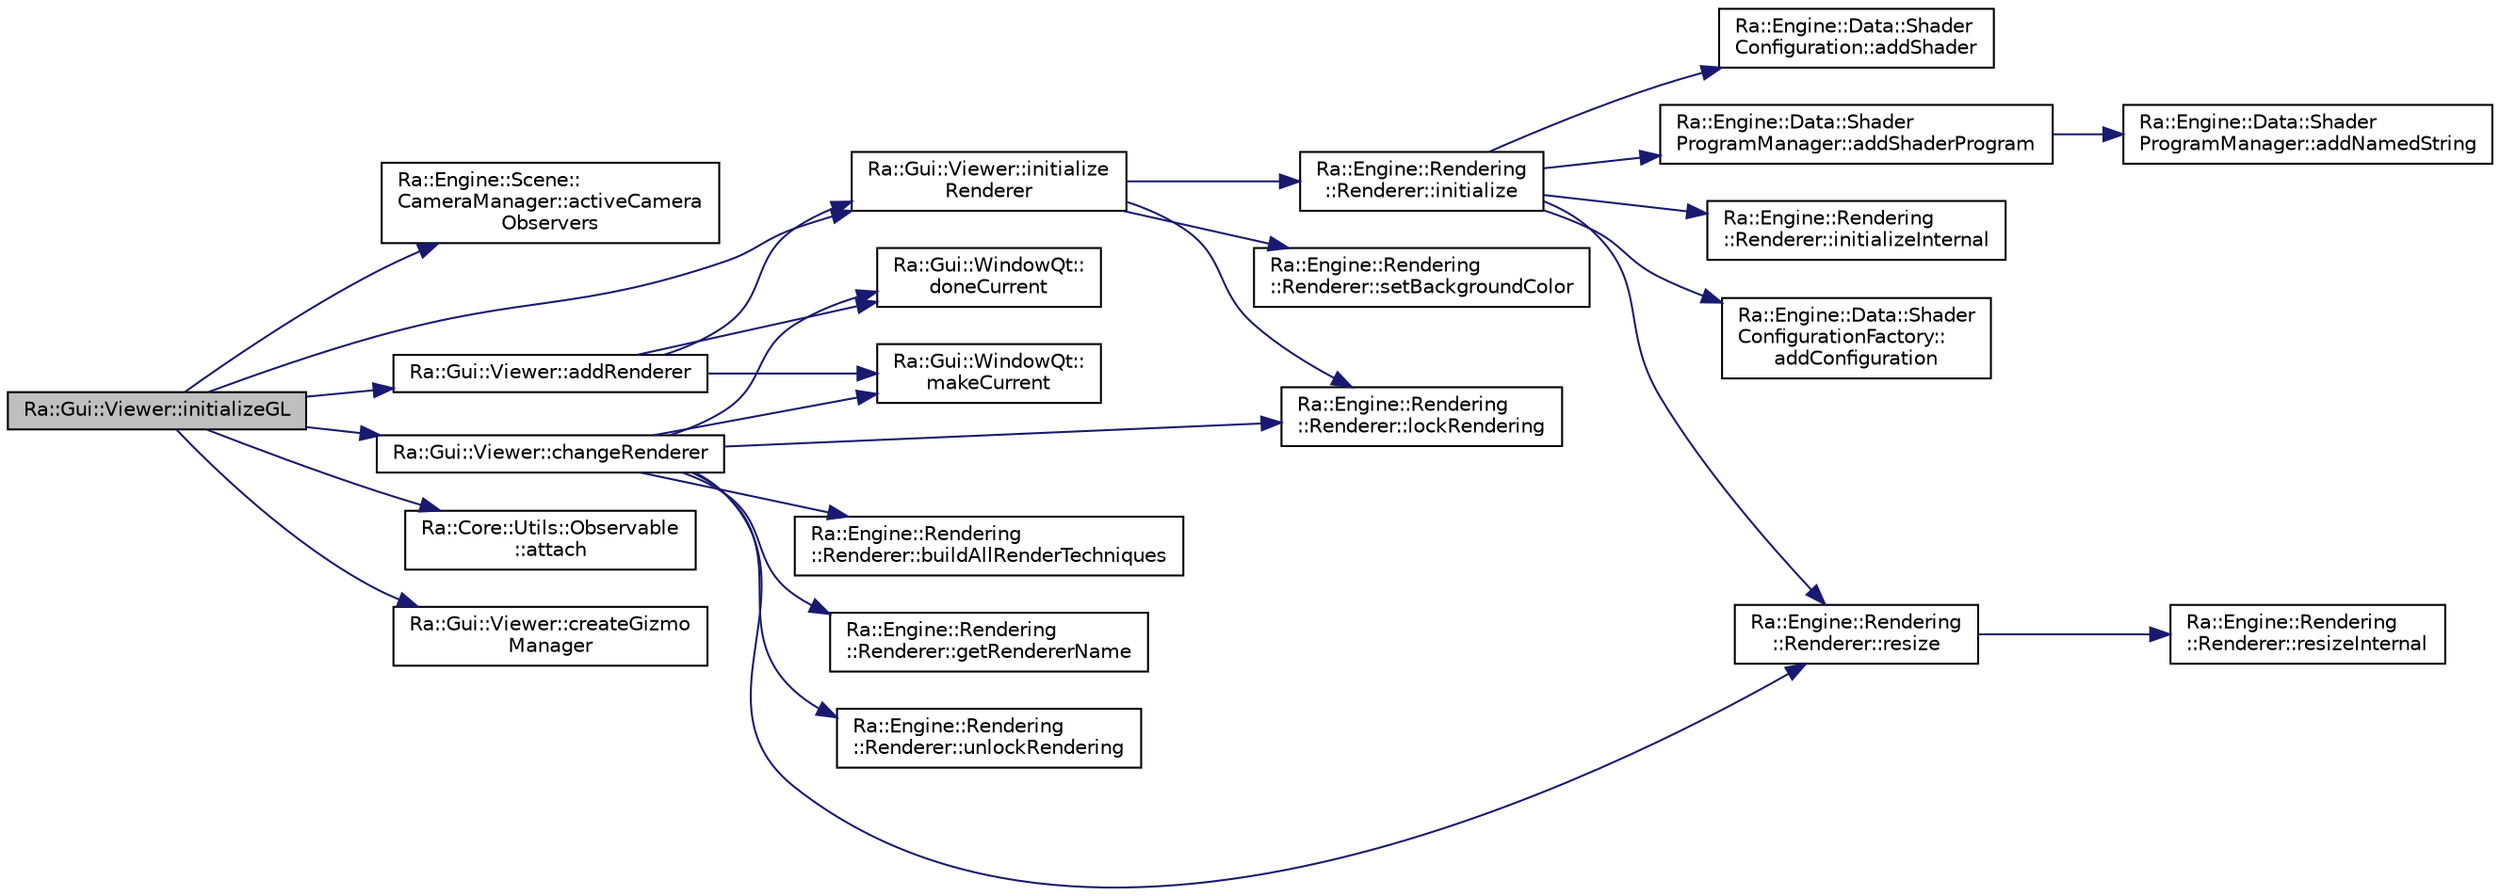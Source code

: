 digraph "Ra::Gui::Viewer::initializeGL"
{
 // INTERACTIVE_SVG=YES
 // LATEX_PDF_SIZE
  edge [fontname="Helvetica",fontsize="10",labelfontname="Helvetica",labelfontsize="10"];
  node [fontname="Helvetica",fontsize="10",shape=record];
  rankdir="LR";
  Node1 [label="Ra::Gui::Viewer::initializeGL",height=0.2,width=0.4,color="black", fillcolor="grey75", style="filled", fontcolor="black",tooltip=" "];
  Node1 -> Node2 [color="midnightblue",fontsize="10",style="solid",fontname="Helvetica"];
  Node2 [label="Ra::Engine::Scene::\lCameraManager::activeCamera\lObservers",height=0.2,width=0.4,color="black", fillcolor="white", style="filled",URL="$classRa_1_1Engine_1_1Scene_1_1CameraManager.html#aff6e3ecc1399d2146ac5d0faf6e71a47",tooltip="get a ref to active camera observers to add/remove an observer"];
  Node1 -> Node3 [color="midnightblue",fontsize="10",style="solid",fontname="Helvetica"];
  Node3 [label="Ra::Gui::Viewer::addRenderer",height=0.2,width=0.4,color="black", fillcolor="white", style="filled",URL="$classRa_1_1Gui_1_1Viewer.html#a5a23e360fb4500aeea04e83e2a5c8f36",tooltip=" "];
  Node3 -> Node4 [color="midnightblue",fontsize="10",style="solid",fontname="Helvetica"];
  Node4 [label="Ra::Gui::WindowQt::\ldoneCurrent",height=0.2,width=0.4,color="black", fillcolor="white", style="filled",URL="$classRa_1_1Gui_1_1WindowQt.html#acd31b9e580f049491d13c16ef954d964",tooltip=" "];
  Node3 -> Node5 [color="midnightblue",fontsize="10",style="solid",fontname="Helvetica"];
  Node5 [label="Ra::Gui::Viewer::initialize\lRenderer",height=0.2,width=0.4,color="black", fillcolor="white", style="filled",URL="$classRa_1_1Gui_1_1Viewer.html#a14a1ad5406cca6655fd9ed6e296bf8e3",tooltip="Initialize renderer internal state + configure lights."];
  Node5 -> Node6 [color="midnightblue",fontsize="10",style="solid",fontname="Helvetica"];
  Node6 [label="Ra::Engine::Rendering\l::Renderer::initialize",height=0.2,width=0.4,color="black", fillcolor="white", style="filled",URL="$classRa_1_1Engine_1_1Rendering_1_1Renderer.html#a1937407357a05fef64bd1f0bafa50492",tooltip="Initialize renderer."];
  Node6 -> Node7 [color="midnightblue",fontsize="10",style="solid",fontname="Helvetica"];
  Node7 [label="Ra::Engine::Data::Shader\lConfigurationFactory::\laddConfiguration",height=0.2,width=0.4,color="black", fillcolor="white", style="filled",URL="$namespaceRa_1_1Engine_1_1Data_1_1ShaderConfigurationFactory.html#a00918835250fbd8bbe4deae59ecd6dde",tooltip=" "];
  Node6 -> Node8 [color="midnightblue",fontsize="10",style="solid",fontname="Helvetica"];
  Node8 [label="Ra::Engine::Data::Shader\lConfiguration::addShader",height=0.2,width=0.4,color="black", fillcolor="white", style="filled",URL="$classRa_1_1Engine_1_1Data_1_1ShaderConfiguration.html#a42ec93f4772c0455149a81e9d8502d43",tooltip=" "];
  Node6 -> Node9 [color="midnightblue",fontsize="10",style="solid",fontname="Helvetica"];
  Node9 [label="Ra::Engine::Data::Shader\lProgramManager::addShaderProgram",height=0.2,width=0.4,color="black", fillcolor="white", style="filled",URL="$classRa_1_1Engine_1_1Data_1_1ShaderProgramManager.html#a4b346bfdb26bd4c0dcb3372f6e6b1dad",tooltip=" "];
  Node9 -> Node10 [color="midnightblue",fontsize="10",style="solid",fontname="Helvetica"];
  Node10 [label="Ra::Engine::Data::Shader\lProgramManager::addNamedString",height=0.2,width=0.4,color="black", fillcolor="white", style="filled",URL="$classRa_1_1Engine_1_1Data_1_1ShaderProgramManager.html#ae775537f28c1b2f538babc04d315d494",tooltip=" "];
  Node6 -> Node11 [color="midnightblue",fontsize="10",style="solid",fontname="Helvetica"];
  Node11 [label="Ra::Engine::Rendering\l::Renderer::initializeInternal",height=0.2,width=0.4,color="black", fillcolor="white", style="filled",URL="$classRa_1_1Engine_1_1Rendering_1_1Renderer.html#ab14ff49e794cd718b77db013c9fae556",tooltip="initializeInternal Initialize the renderer dependant resources."];
  Node6 -> Node12 [color="midnightblue",fontsize="10",style="solid",fontname="Helvetica"];
  Node12 [label="Ra::Engine::Rendering\l::Renderer::resize",height=0.2,width=0.4,color="black", fillcolor="white", style="filled",URL="$classRa_1_1Engine_1_1Rendering_1_1Renderer.html#a314e31247fa616d1cbb02143cd42019f",tooltip="Resize the viewport and all the screen textures, fbos. This function must be overrided as soon as som..."];
  Node12 -> Node13 [color="midnightblue",fontsize="10",style="solid",fontname="Helvetica"];
  Node13 [label="Ra::Engine::Rendering\l::Renderer::resizeInternal",height=0.2,width=0.4,color="black", fillcolor="white", style="filled",URL="$classRa_1_1Engine_1_1Rendering_1_1Renderer.html#ac804ffc9a0b4f71c02610ce930fd5c65",tooltip=" "];
  Node5 -> Node14 [color="midnightblue",fontsize="10",style="solid",fontname="Helvetica"];
  Node14 [label="Ra::Engine::Rendering\l::Renderer::lockRendering",height=0.2,width=0.4,color="black", fillcolor="white", style="filled",URL="$classRa_1_1Engine_1_1Rendering_1_1Renderer.html#abbb35a6ba5e765ce56848af6d235cf8f",tooltip=" "];
  Node5 -> Node15 [color="midnightblue",fontsize="10",style="solid",fontname="Helvetica"];
  Node15 [label="Ra::Engine::Rendering\l::Renderer::setBackgroundColor",height=0.2,width=0.4,color="black", fillcolor="white", style="filled",URL="$classRa_1_1Engine_1_1Rendering_1_1Renderer.html#a80b7cdbb5e045a77c90a27bd20db3b77",tooltip="Update the background color (does not trigger a redraw)"];
  Node3 -> Node16 [color="midnightblue",fontsize="10",style="solid",fontname="Helvetica"];
  Node16 [label="Ra::Gui::WindowQt::\lmakeCurrent",height=0.2,width=0.4,color="black", fillcolor="white", style="filled",URL="$classRa_1_1Gui_1_1WindowQt.html#a78476baacd2df24a260f604d02c8ddc4",tooltip=" "];
  Node1 -> Node17 [color="midnightblue",fontsize="10",style="solid",fontname="Helvetica"];
  Node17 [label="Ra::Core::Utils::Observable\l::attach",height=0.2,width=0.4,color="black", fillcolor="white", style="filled",URL="$classRa_1_1Core_1_1Utils_1_1Observable.html#a4851931d5bedb5e17121a0ff806a9f6d",tooltip=" "];
  Node1 -> Node18 [color="midnightblue",fontsize="10",style="solid",fontname="Helvetica"];
  Node18 [label="Ra::Gui::Viewer::changeRenderer",height=0.2,width=0.4,color="black", fillcolor="white", style="filled",URL="$classRa_1_1Gui_1_1Viewer.html#a94ca6b2d9205f3affdc98703e5d22a13",tooltip="Set the renderer."];
  Node18 -> Node19 [color="midnightblue",fontsize="10",style="solid",fontname="Helvetica"];
  Node19 [label="Ra::Engine::Rendering\l::Renderer::buildAllRenderTechniques",height=0.2,width=0.4,color="black", fillcolor="white", style="filled",URL="$classRa_1_1Engine_1_1Rendering_1_1Renderer.html#a7042ea2839f794059ca7a97f75118afe",tooltip=" "];
  Node18 -> Node4 [color="midnightblue",fontsize="10",style="solid",fontname="Helvetica"];
  Node18 -> Node20 [color="midnightblue",fontsize="10",style="solid",fontname="Helvetica"];
  Node20 [label="Ra::Engine::Rendering\l::Renderer::getRendererName",height=0.2,width=0.4,color="black", fillcolor="white", style="filled",URL="$classRa_1_1Engine_1_1Rendering_1_1Renderer.html#a305a4ebf52a2d2642245155eab3099dc",tooltip="Get the name of the renderer, e.g to be displayed in the UI."];
  Node18 -> Node14 [color="midnightblue",fontsize="10",style="solid",fontname="Helvetica"];
  Node18 -> Node16 [color="midnightblue",fontsize="10",style="solid",fontname="Helvetica"];
  Node18 -> Node12 [color="midnightblue",fontsize="10",style="solid",fontname="Helvetica"];
  Node18 -> Node21 [color="midnightblue",fontsize="10",style="solid",fontname="Helvetica"];
  Node21 [label="Ra::Engine::Rendering\l::Renderer::unlockRendering",height=0.2,width=0.4,color="black", fillcolor="white", style="filled",URL="$classRa_1_1Engine_1_1Rendering_1_1Renderer.html#a176af03a142928fb672ec7063efab174",tooltip=" "];
  Node1 -> Node22 [color="midnightblue",fontsize="10",style="solid",fontname="Helvetica"];
  Node22 [label="Ra::Gui::Viewer::createGizmo\lManager",height=0.2,width=0.4,color="black", fillcolor="white", style="filled",URL="$classRa_1_1Gui_1_1Viewer.html#abcb7e8020ac7d36903b98cf4cbcaa350",tooltip="create gizmos"];
  Node1 -> Node5 [color="midnightblue",fontsize="10",style="solid",fontname="Helvetica"];
}
